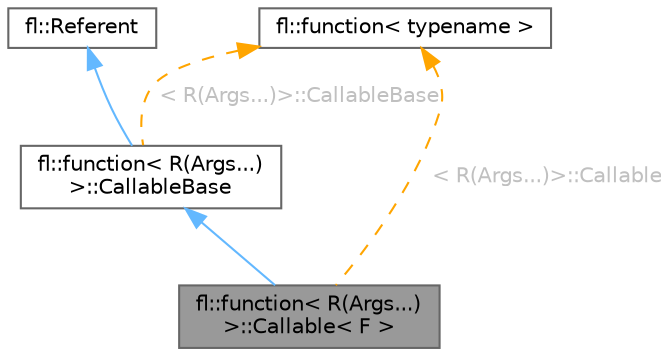 digraph "fl::function&lt; R(Args...)&gt;::Callable&lt; F &gt;"
{
 // INTERACTIVE_SVG=YES
 // LATEX_PDF_SIZE
  bgcolor="transparent";
  edge [fontname=Helvetica,fontsize=10,labelfontname=Helvetica,labelfontsize=10];
  node [fontname=Helvetica,fontsize=10,shape=box,height=0.2,width=0.4];
  Node1 [id="Node000001",label="fl::function\< R(Args...)\l\>::Callable\< F \>",height=0.2,width=0.4,color="gray40", fillcolor="grey60", style="filled", fontcolor="black",tooltip=" "];
  Node2 -> Node1 [id="edge1_Node000001_Node000002",dir="back",color="steelblue1",style="solid",tooltip=" "];
  Node2 [id="Node000002",label="fl::function\< R(Args...)\l\>::CallableBase",height=0.2,width=0.4,color="gray40", fillcolor="white", style="filled",URL="$dd/d15/structfl_1_1function_3_01_r_07_args_8_8_8_08_4_1_1_callable_base.html",tooltip=" "];
  Node3 -> Node2 [id="edge2_Node000002_Node000003",dir="back",color="steelblue1",style="solid",tooltip=" "];
  Node3 [id="Node000003",label="fl::Referent",height=0.2,width=0.4,color="gray40", fillcolor="white", style="filled",URL="$d6/d16/classfl_1_1_referent.html",tooltip=" "];
  Node4 -> Node2 [id="edge3_Node000002_Node000004",dir="back",color="orange",style="dashed",tooltip=" ",label=" \< R(Args...)\>::CallableBase",fontcolor="grey" ];
  Node4 [id="Node000004",label="fl::function\< typename \>",height=0.2,width=0.4,color="gray40", fillcolor="white", style="filled",URL="$d4/d36/namespacefl.html#d0/ddd/classfl_1_1function",tooltip=" "];
  Node4 -> Node1 [id="edge4_Node000001_Node000004",dir="back",color="orange",style="dashed",tooltip=" ",label=" \< R(Args...)\>::Callable",fontcolor="grey" ];
}
